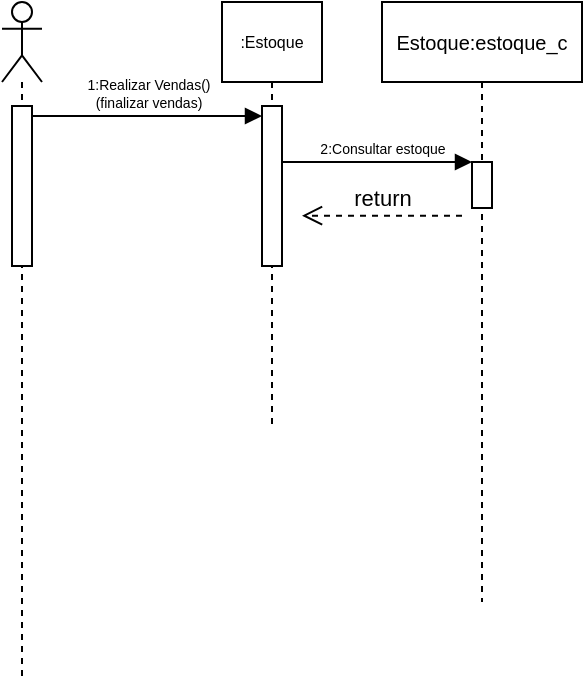 <mxfile version="22.1.7" type="device">
  <diagram name="Página-1" id="GWdlYpl-Q-PQ64ej_aUI">
    <mxGraphModel dx="146" dy="77" grid="1" gridSize="10" guides="1" tooltips="1" connect="1" arrows="1" fold="1" page="1" pageScale="1" pageWidth="827" pageHeight="1169" math="0" shadow="0">
      <root>
        <mxCell id="0" />
        <mxCell id="1" parent="0" />
        <mxCell id="Ikr7uuAK5k1qzLldlV6s-18" value="" style="shape=umlLifeline;perimeter=lifelinePerimeter;whiteSpace=wrap;html=1;container=1;dropTarget=0;collapsible=0;recursiveResize=0;outlineConnect=0;portConstraint=eastwest;newEdgeStyle={&quot;curved&quot;:0,&quot;rounded&quot;:0};participant=umlActor;" vertex="1" parent="1">
          <mxGeometry x="250" y="40" width="20" height="340" as="geometry" />
        </mxCell>
        <mxCell id="Ikr7uuAK5k1qzLldlV6s-19" value="" style="html=1;points=[[0,0,0,0,5],[0,1,0,0,-5],[1,0,0,0,5],[1,1,0,0,-5]];perimeter=orthogonalPerimeter;outlineConnect=0;targetShapes=umlLifeline;portConstraint=eastwest;newEdgeStyle={&quot;curved&quot;:0,&quot;rounded&quot;:0};" vertex="1" parent="Ikr7uuAK5k1qzLldlV6s-18">
          <mxGeometry x="5" y="52" width="10" height="80" as="geometry" />
        </mxCell>
        <mxCell id="Ikr7uuAK5k1qzLldlV6s-26" value=":Estoque" style="shape=umlLifeline;perimeter=lifelinePerimeter;whiteSpace=wrap;html=1;container=1;dropTarget=0;collapsible=0;recursiveResize=0;outlineConnect=0;portConstraint=eastwest;newEdgeStyle={&quot;curved&quot;:0,&quot;rounded&quot;:0};fontSize=8;" vertex="1" parent="1">
          <mxGeometry x="360" y="40" width="50" height="214" as="geometry" />
        </mxCell>
        <mxCell id="Ikr7uuAK5k1qzLldlV6s-24" value="" style="html=1;points=[[0,0,0,0,5],[0,1,0,0,-5],[1,0,0,0,5],[1,1,0,0,-5]];perimeter=orthogonalPerimeter;outlineConnect=0;targetShapes=umlLifeline;portConstraint=eastwest;newEdgeStyle={&quot;curved&quot;:0,&quot;rounded&quot;:0};" vertex="1" parent="Ikr7uuAK5k1qzLldlV6s-26">
          <mxGeometry x="20" y="52" width="10" height="80" as="geometry" />
        </mxCell>
        <mxCell id="Ikr7uuAK5k1qzLldlV6s-29" value="&lt;div style=&quot;font-size: 7px;&quot;&gt;1:Realizar Vendas()&lt;/div&gt;&lt;div style=&quot;font-size: 7px;&quot;&gt;(finalizar vendas)&lt;br style=&quot;font-size: 7px;&quot;&gt;&lt;/div&gt;" style="html=1;verticalAlign=bottom;endArrow=block;curved=0;rounded=0;exitX=1;exitY=0;exitDx=0;exitDy=5;exitPerimeter=0;fontSize=7;" edge="1" parent="1" source="Ikr7uuAK5k1qzLldlV6s-19" target="Ikr7uuAK5k1qzLldlV6s-24">
          <mxGeometry width="80" relative="1" as="geometry">
            <mxPoint x="270" y="100" as="sourcePoint" />
            <mxPoint x="350" y="100" as="targetPoint" />
          </mxGeometry>
        </mxCell>
        <mxCell id="Ikr7uuAK5k1qzLldlV6s-33" value="2:Consultar estoque" style="html=1;verticalAlign=bottom;endArrow=block;curved=0;rounded=0;fontSize=7;" edge="1" parent="1" target="Ikr7uuAK5k1qzLldlV6s-36">
          <mxGeometry x="0.053" width="80" relative="1" as="geometry">
            <mxPoint x="390" y="120" as="sourcePoint" />
            <mxPoint x="480" y="120" as="targetPoint" />
            <mxPoint as="offset" />
          </mxGeometry>
        </mxCell>
        <mxCell id="Ikr7uuAK5k1qzLldlV6s-35" value="&lt;font style=&quot;font-size: 10px;&quot;&gt;Estoque:estoque_c&lt;/font&gt;" style="shape=umlLifeline;perimeter=lifelinePerimeter;whiteSpace=wrap;html=1;container=1;dropTarget=0;collapsible=0;recursiveResize=0;outlineConnect=0;portConstraint=eastwest;newEdgeStyle={&quot;curved&quot;:0,&quot;rounded&quot;:0};" vertex="1" parent="1">
          <mxGeometry x="440" y="40" width="100" height="300" as="geometry" />
        </mxCell>
        <mxCell id="Ikr7uuAK5k1qzLldlV6s-36" value="" style="html=1;points=[[0,0,0,0,5],[0,1,0,0,-5],[1,0,0,0,5],[1,1,0,0,-5]];perimeter=orthogonalPerimeter;outlineConnect=0;targetShapes=umlLifeline;portConstraint=eastwest;newEdgeStyle={&quot;curved&quot;:0,&quot;rounded&quot;:0};" vertex="1" parent="Ikr7uuAK5k1qzLldlV6s-35">
          <mxGeometry x="45" y="80" width="10" height="23" as="geometry" />
        </mxCell>
        <mxCell id="Ikr7uuAK5k1qzLldlV6s-37" value="return" style="html=1;verticalAlign=bottom;endArrow=open;dashed=1;endSize=8;curved=0;rounded=0;" edge="1" parent="1">
          <mxGeometry relative="1" as="geometry">
            <mxPoint x="480" y="146.86" as="sourcePoint" />
            <mxPoint x="400" y="146.86" as="targetPoint" />
          </mxGeometry>
        </mxCell>
      </root>
    </mxGraphModel>
  </diagram>
</mxfile>
